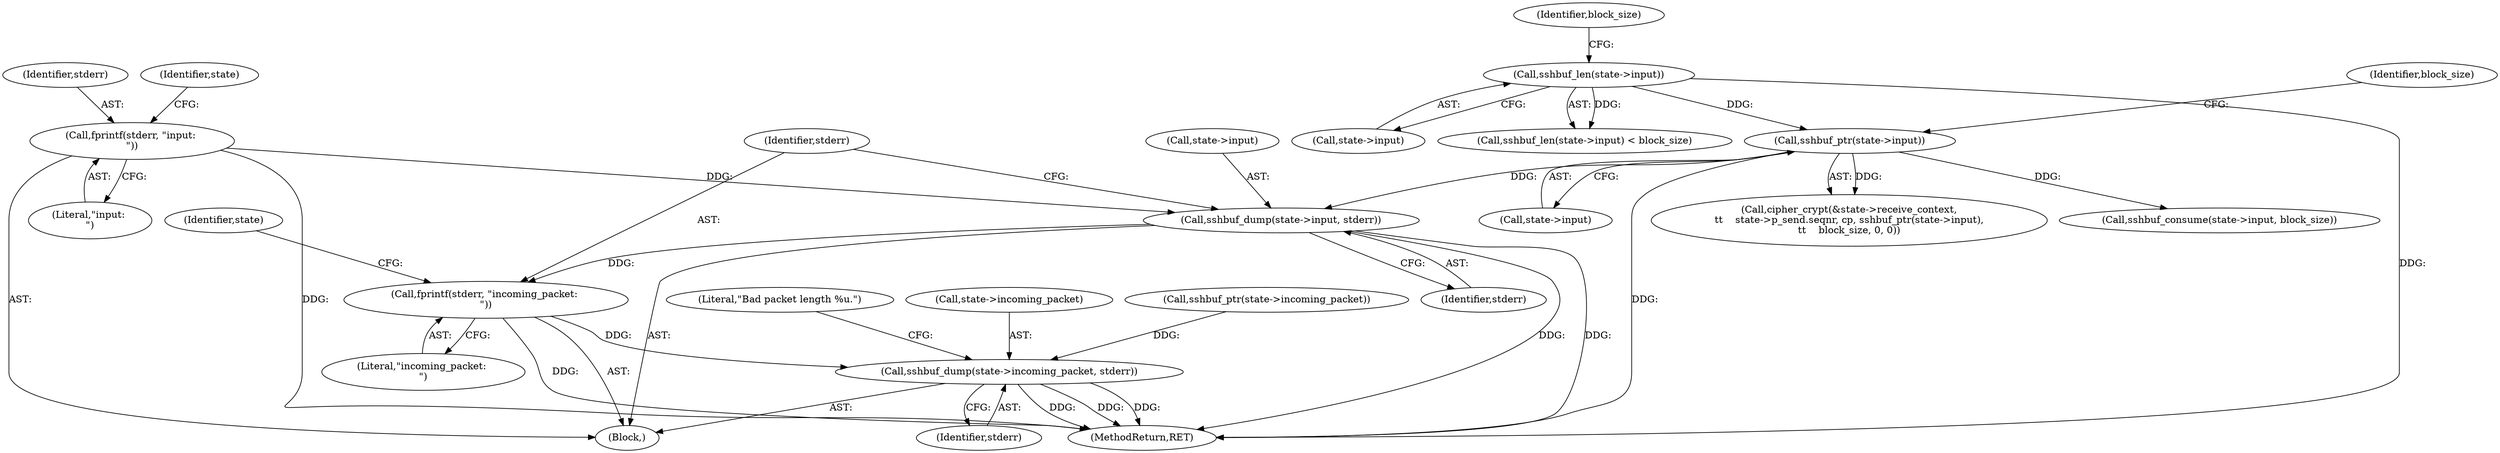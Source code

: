digraph "0_mindrot_2fecfd486bdba9f51b3a789277bb0733ca36e1c0@API" {
"1000412" [label="(Call,fprintf(stderr, \"incoming_packet: \n\"))"];
"1000407" [label="(Call,sshbuf_dump(state->input, stderr))"];
"1000371" [label="(Call,sshbuf_ptr(state->input))"];
"1000332" [label="(Call,sshbuf_len(state->input))"];
"1000404" [label="(Call,fprintf(stderr, \"input: \n\"))"];
"1000415" [label="(Call,sshbuf_dump(state->incoming_packet, stderr))"];
"1000404" [label="(Call,fprintf(stderr, \"input: \n\"))"];
"1000438" [label="(Call,sshbuf_consume(state->input, block_size))"];
"1000336" [label="(Identifier,block_size)"];
"1000409" [label="(Identifier,state)"];
"1000417" [label="(Identifier,state)"];
"1000412" [label="(Call,fprintf(stderr, \"incoming_packet: \n\"))"];
"1000408" [label="(Call,state->input)"];
"1000405" [label="(Identifier,stderr)"];
"1000375" [label="(Identifier,block_size)"];
"1000332" [label="(Call,sshbuf_len(state->input))"];
"1000411" [label="(Identifier,stderr)"];
"1000421" [label="(Literal,\"Bad packet length %u.\")"];
"1000331" [label="(Call,sshbuf_len(state->input) < block_size)"];
"1000406" [label="(Literal,\"input: \n\")"];
"1000415" [label="(Call,sshbuf_dump(state->incoming_packet, stderr))"];
"1000413" [label="(Identifier,stderr)"];
"1000407" [label="(Call,sshbuf_dump(state->input, stderr))"];
"1000371" [label="(Call,sshbuf_ptr(state->input))"];
"1000414" [label="(Literal,\"incoming_packet: \n\")"];
"1000333" [label="(Call,state->input)"];
"1000976" [label="(MethodReturn,RET)"];
"1000360" [label="(Call,cipher_crypt(&state->receive_context,\n\t\t    state->p_send.seqnr, cp, sshbuf_ptr(state->input),\n\t\t    block_size, 0, 0))"];
"1000419" [label="(Identifier,stderr)"];
"1000403" [label="(Block,)"];
"1000416" [label="(Call,state->incoming_packet)"];
"1000385" [label="(Call,sshbuf_ptr(state->incoming_packet))"];
"1000372" [label="(Call,state->input)"];
"1000412" -> "1000403"  [label="AST: "];
"1000412" -> "1000414"  [label="CFG: "];
"1000413" -> "1000412"  [label="AST: "];
"1000414" -> "1000412"  [label="AST: "];
"1000417" -> "1000412"  [label="CFG: "];
"1000412" -> "1000976"  [label="DDG: "];
"1000407" -> "1000412"  [label="DDG: "];
"1000412" -> "1000415"  [label="DDG: "];
"1000407" -> "1000403"  [label="AST: "];
"1000407" -> "1000411"  [label="CFG: "];
"1000408" -> "1000407"  [label="AST: "];
"1000411" -> "1000407"  [label="AST: "];
"1000413" -> "1000407"  [label="CFG: "];
"1000407" -> "1000976"  [label="DDG: "];
"1000407" -> "1000976"  [label="DDG: "];
"1000371" -> "1000407"  [label="DDG: "];
"1000404" -> "1000407"  [label="DDG: "];
"1000371" -> "1000360"  [label="AST: "];
"1000371" -> "1000372"  [label="CFG: "];
"1000372" -> "1000371"  [label="AST: "];
"1000375" -> "1000371"  [label="CFG: "];
"1000371" -> "1000976"  [label="DDG: "];
"1000371" -> "1000360"  [label="DDG: "];
"1000332" -> "1000371"  [label="DDG: "];
"1000371" -> "1000438"  [label="DDG: "];
"1000332" -> "1000331"  [label="AST: "];
"1000332" -> "1000333"  [label="CFG: "];
"1000333" -> "1000332"  [label="AST: "];
"1000336" -> "1000332"  [label="CFG: "];
"1000332" -> "1000976"  [label="DDG: "];
"1000332" -> "1000331"  [label="DDG: "];
"1000404" -> "1000403"  [label="AST: "];
"1000404" -> "1000406"  [label="CFG: "];
"1000405" -> "1000404"  [label="AST: "];
"1000406" -> "1000404"  [label="AST: "];
"1000409" -> "1000404"  [label="CFG: "];
"1000404" -> "1000976"  [label="DDG: "];
"1000415" -> "1000403"  [label="AST: "];
"1000415" -> "1000419"  [label="CFG: "];
"1000416" -> "1000415"  [label="AST: "];
"1000419" -> "1000415"  [label="AST: "];
"1000421" -> "1000415"  [label="CFG: "];
"1000415" -> "1000976"  [label="DDG: "];
"1000415" -> "1000976"  [label="DDG: "];
"1000415" -> "1000976"  [label="DDG: "];
"1000385" -> "1000415"  [label="DDG: "];
}
